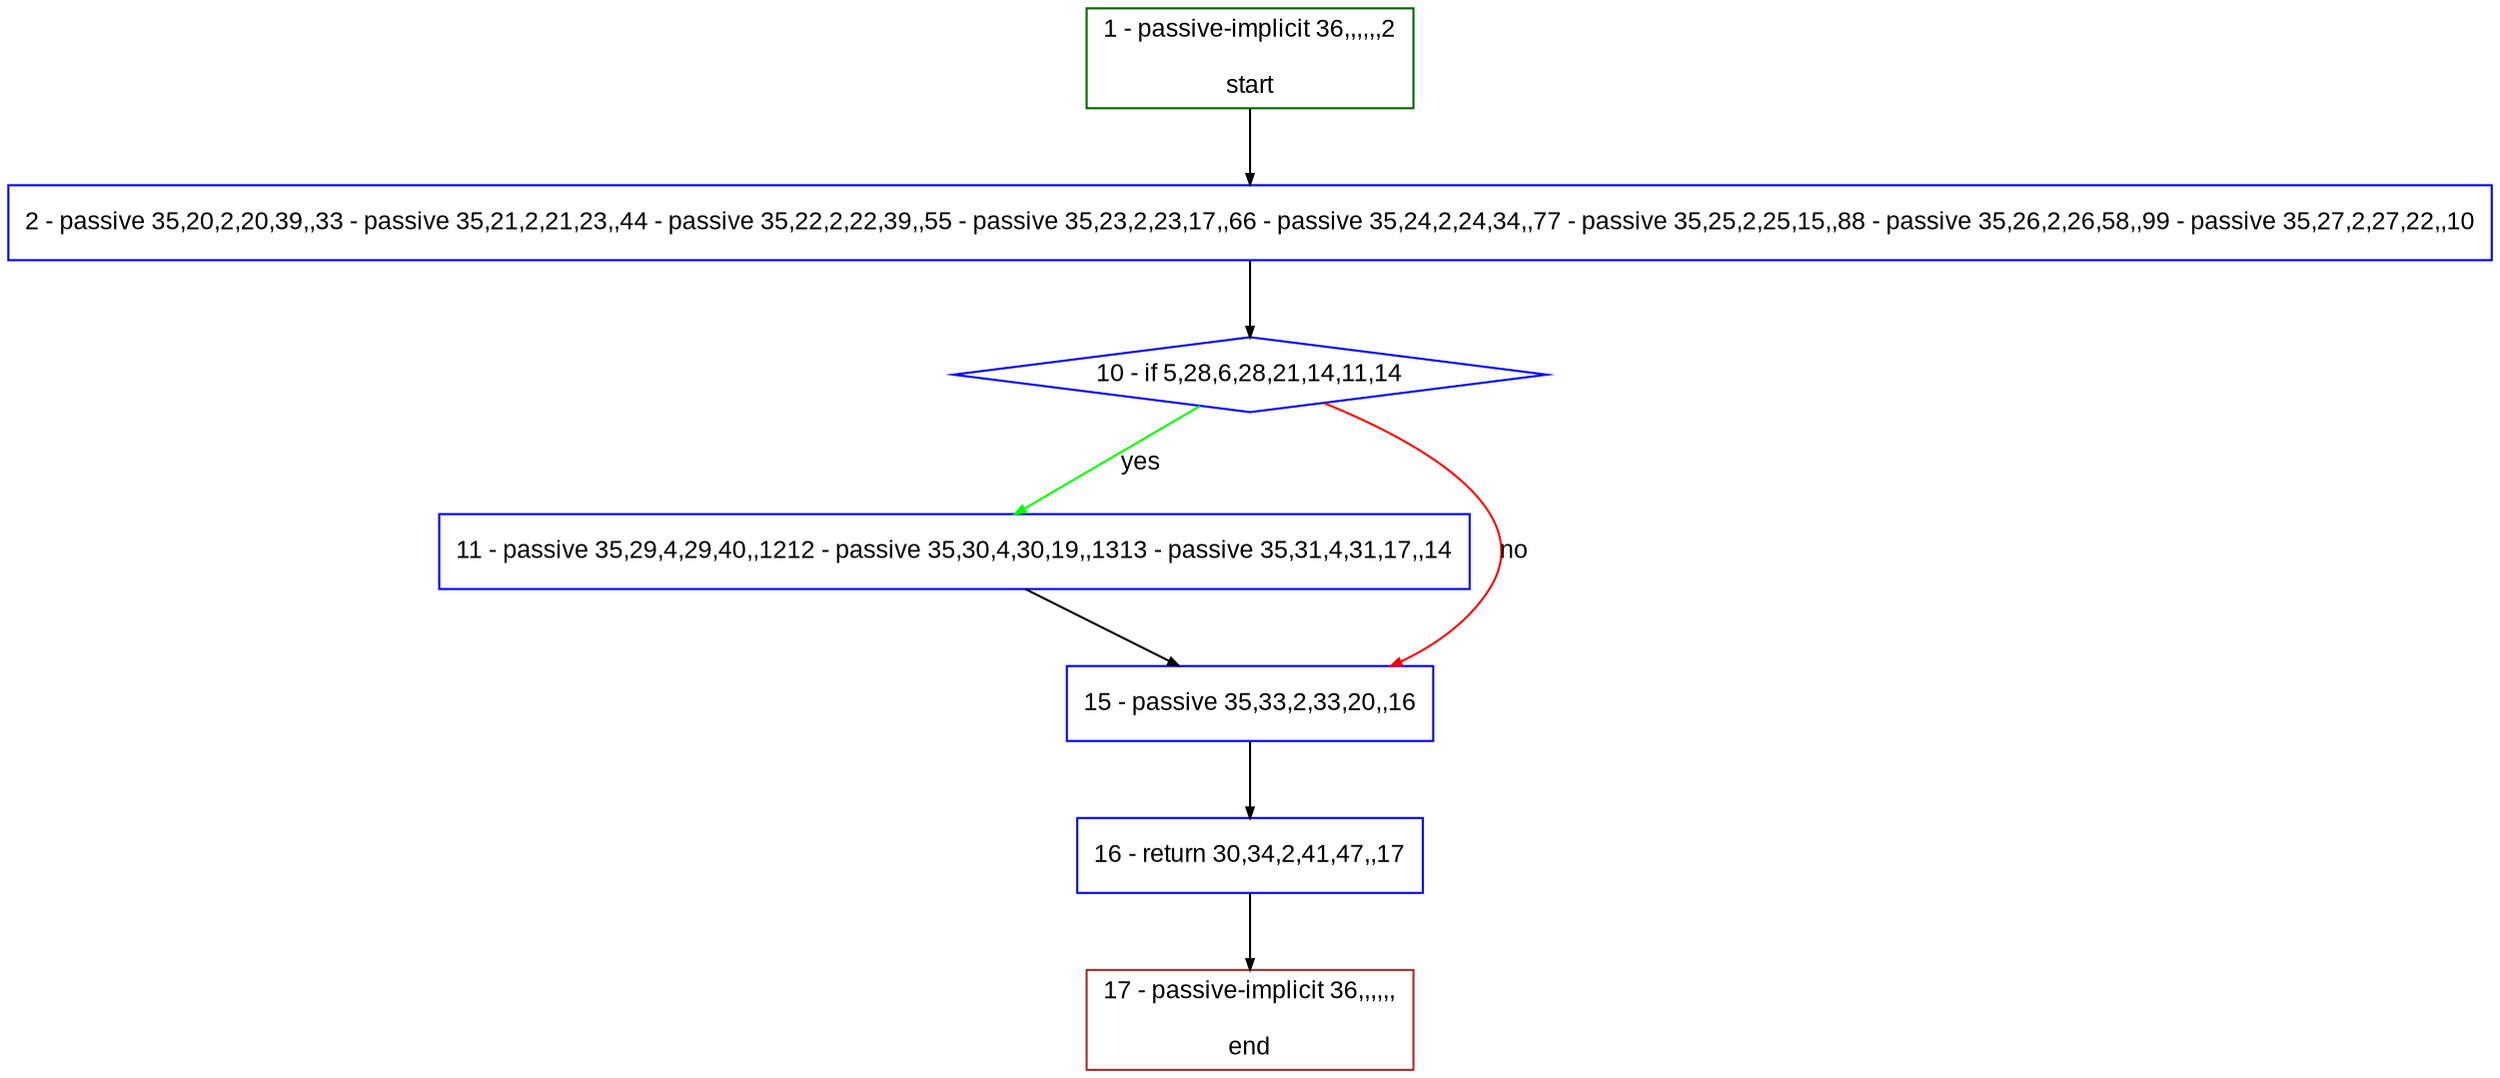digraph "" {
  graph [bgcolor="white", fillcolor="#FFFFCC", pack="true", packmode="clust", fontname="Arial", label="", fontsize="12", compound="true", style="rounded,filled"];
  node [node_initialized="no", fillcolor="white", fontname="Arial", label="", color="grey", fontsize="12", fixedsize="false", compound="true", shape="rectangle", style="filled"];
  edge [arrowtail="none", lhead="", fontcolor="black", fontname="Arial", label="", color="black", fontsize="12", arrowhead="normal", arrowsize="0.5", compound="true", ltail="", dir="forward"];
  __N1 [fillcolor="#ffffff", label="2 - passive 35,20,2,20,39,,33 - passive 35,21,2,21,23,,44 - passive 35,22,2,22,39,,55 - passive 35,23,2,23,17,,66 - passive 35,24,2,24,34,,77 - passive 35,25,2,25,15,,88 - passive 35,26,2,26,58,,99 - passive 35,27,2,27,22,,10", color="#0000ff", shape="box", style="filled"];
  __N2 [fillcolor="#ffffff", label="1 - passive-implicit 36,,,,,,2\n\nstart", color="#006400", shape="box", style="filled"];
  __N3 [fillcolor="#ffffff", label="10 - if 5,28,6,28,21,14,11,14", color="#0000ff", shape="diamond", style="filled"];
  __N4 [fillcolor="#ffffff", label="11 - passive 35,29,4,29,40,,1212 - passive 35,30,4,30,19,,1313 - passive 35,31,4,31,17,,14", color="#0000ff", shape="box", style="filled"];
  __N5 [fillcolor="#ffffff", label="15 - passive 35,33,2,33,20,,16", color="#0000ff", shape="box", style="filled"];
  __N6 [fillcolor="#ffffff", label="16 - return 30,34,2,41,47,,17", color="#0000ff", shape="box", style="filled"];
  __N7 [fillcolor="#ffffff", label="17 - passive-implicit 36,,,,,,\n\nend", color="#a52a2a", shape="box", style="filled"];
  __N2 -> __N1 [arrowtail="none", color="#000000", label="", arrowhead="normal", dir="forward"];
  __N1 -> __N3 [arrowtail="none", color="#000000", label="", arrowhead="normal", dir="forward"];
  __N3 -> __N4 [arrowtail="none", color="#00ff00", label="yes", arrowhead="normal", dir="forward"];
  __N3 -> __N5 [arrowtail="none", color="#ff0000", label="no", arrowhead="normal", dir="forward"];
  __N4 -> __N5 [arrowtail="none", color="#000000", label="", arrowhead="normal", dir="forward"];
  __N5 -> __N6 [arrowtail="none", color="#000000", label="", arrowhead="normal", dir="forward"];
  __N6 -> __N7 [arrowtail="none", color="#000000", label="", arrowhead="normal", dir="forward"];
}

